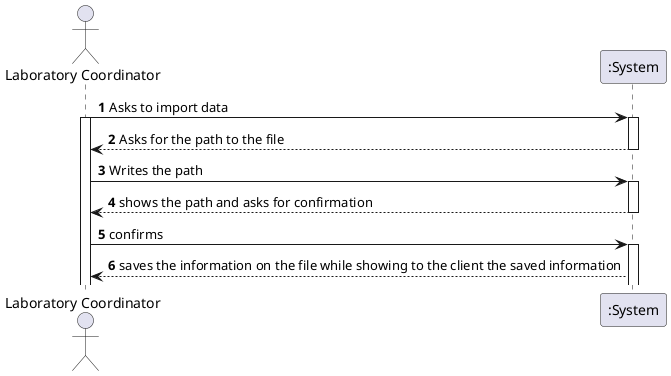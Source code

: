 @startuml
'https://plantuml.com/sequence-diagram

autonumber

actor "Laboratory Coordinator" as LC
 LC -> ":System" : Asks to import data
 activate LC
 activate ":System"
 ":System" --> LC :Asks for the path to the file
 deactivate ":System"
 LC -> ":System" : Writes the path
 activate ":System"
 ":System" --> LC : shows the path and asks for confirmation
 deactivate ":System"
 LC -> ":System" : confirms
 activate ":System"
 ":System" --> LC : saves the information on the file while showing to the client the saved information
 @enduml